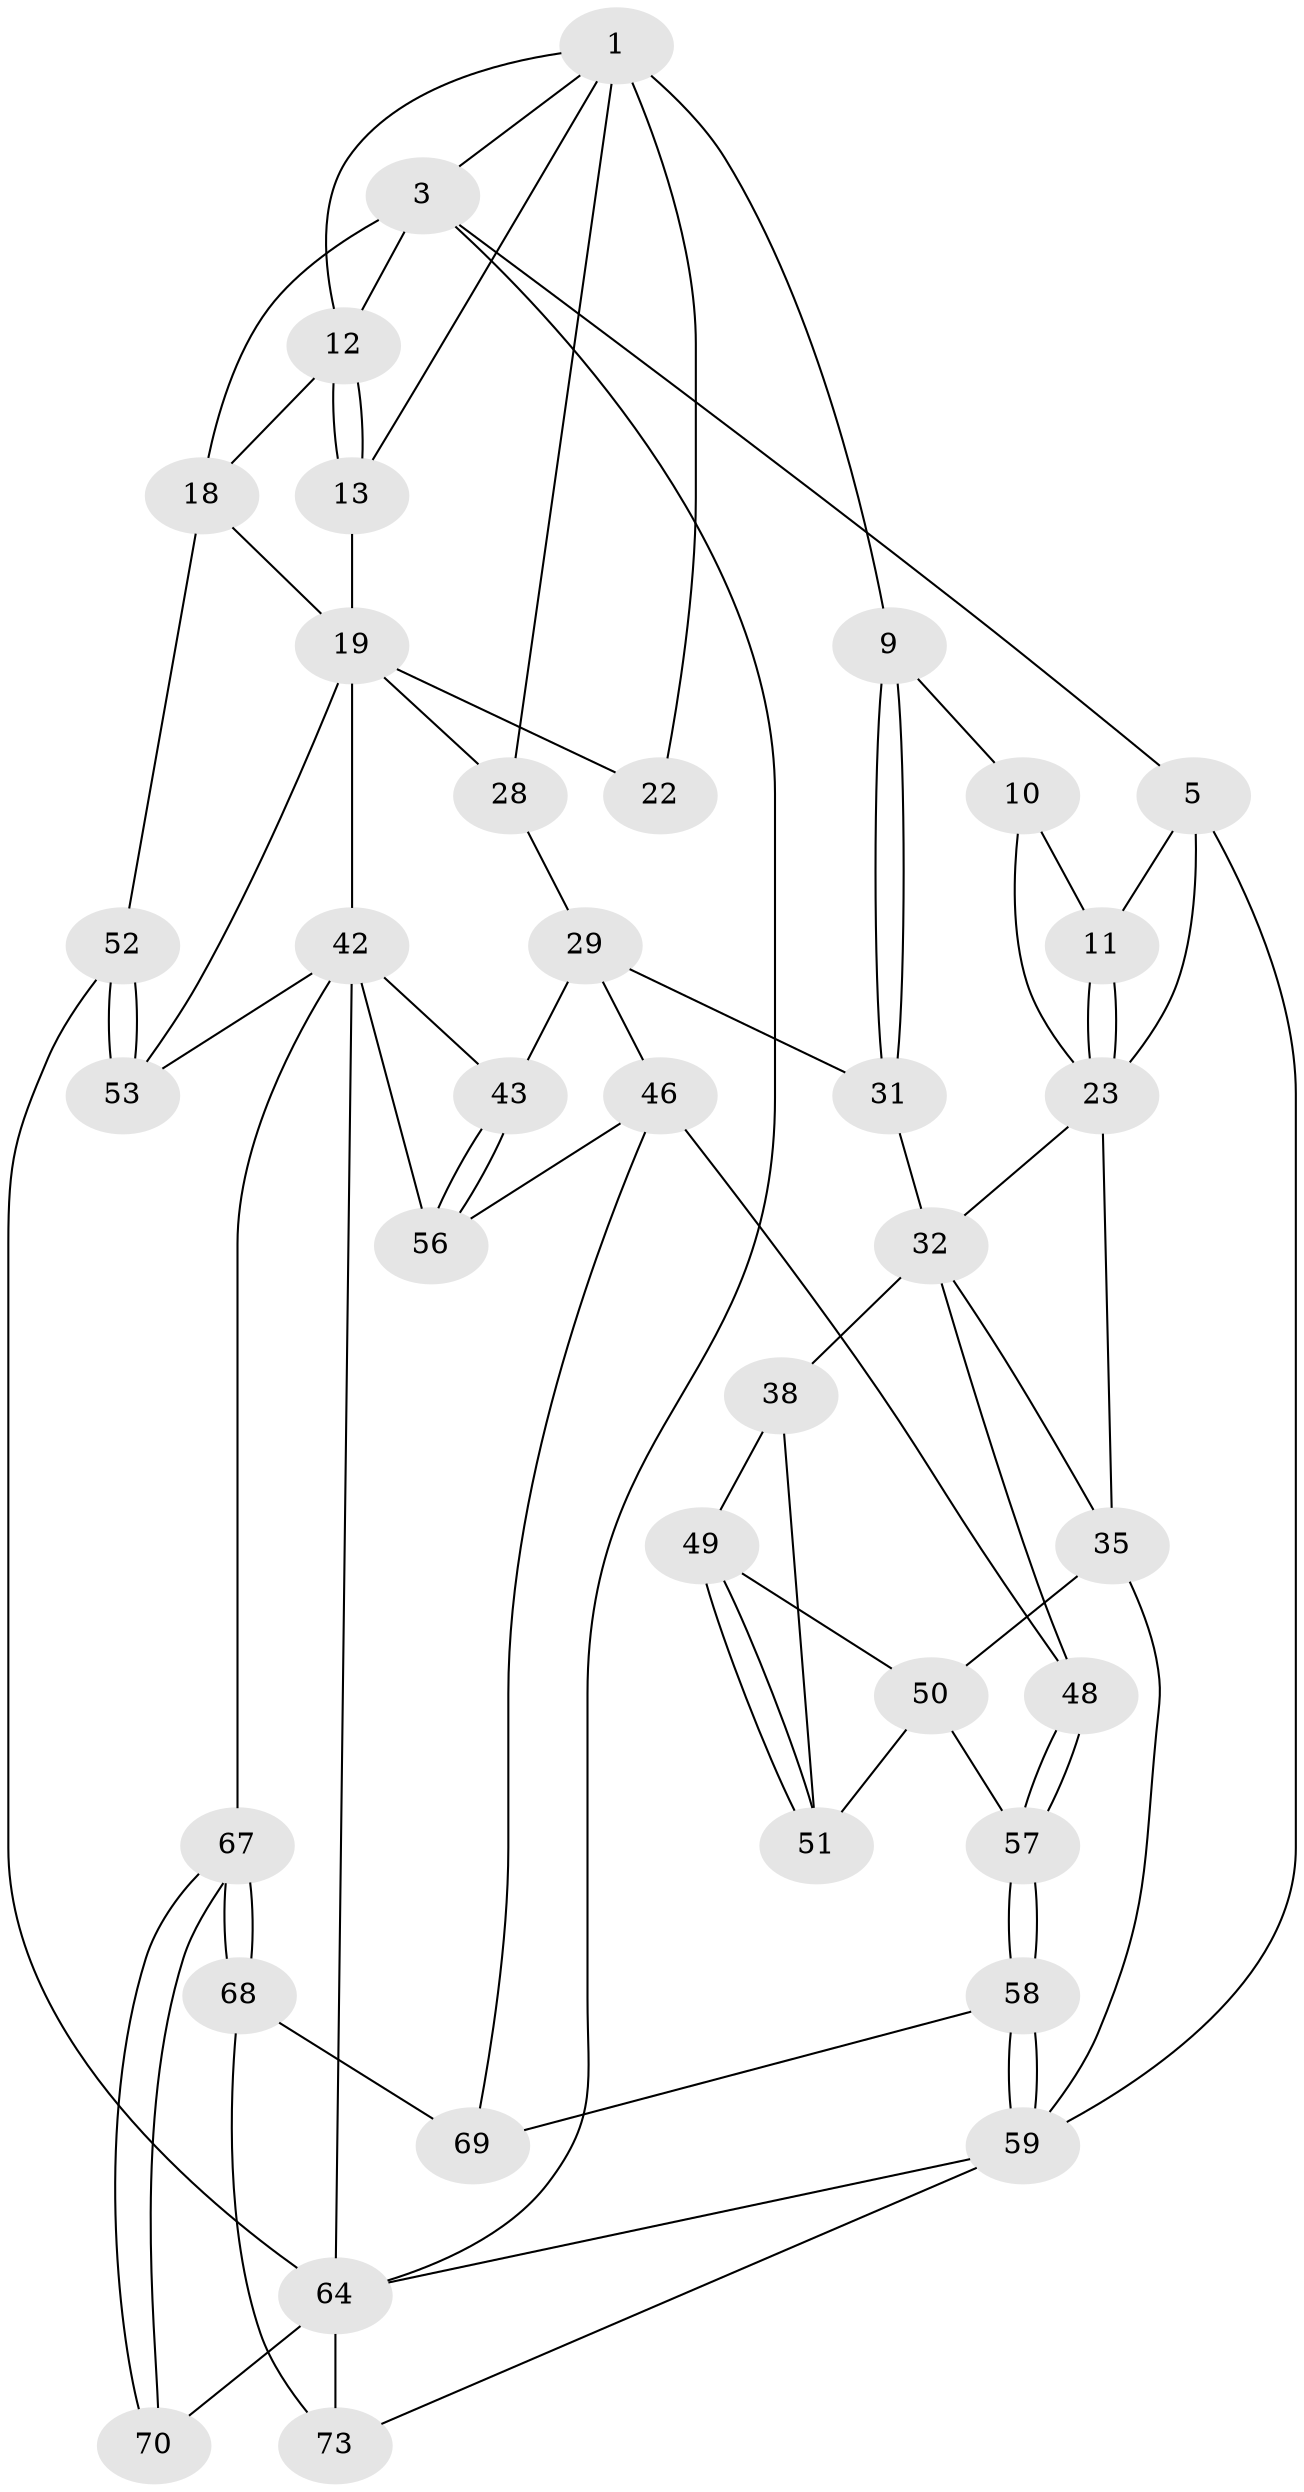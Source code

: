 // original degree distribution, {3: 0.02702702702702703, 4: 0.25675675675675674, 6: 0.22972972972972974, 5: 0.4864864864864865}
// Generated by graph-tools (version 1.1) at 2025/17/03/09/25 04:17:07]
// undirected, 37 vertices, 79 edges
graph export_dot {
graph [start="1"]
  node [color=gray90,style=filled];
  1 [pos="+0.6196865717117734+0",super="+2+7"];
  3 [pos="+1+0",super="+4"];
  5 [pos="+0+0",super="+6"];
  9 [pos="+0.48303823056176326+0.2260869868848726"];
  10 [pos="+0.36209117450352124+0.21655059113674396"];
  11 [pos="+0.30506210773248515+0.1795792955512386"];
  12 [pos="+0.8728868612789685+0.15532738183857359",super="+15"];
  13 [pos="+0.7774172572682411+0.22913398634328275",super="+17"];
  18 [pos="+1+0.22797050508206554",super="+26"];
  19 [pos="+0.8684413840882339+0.45910039884996967",super="+20"];
  22 [pos="+0.7464308695094765+0.3486621921818211"];
  23 [pos="+0+0.21677629338078463",super="+24+27"];
  28 [pos="+0.7374982061037904+0.4631082111974163"];
  29 [pos="+0.689917831651195+0.4896504988372429",super="+44+30"];
  31 [pos="+0.4717212769080925+0.39415956884296255"];
  32 [pos="+0.36867941872788396+0.48396594087988287",super="+37+33"];
  35 [pos="+0+0.5399020247043625",super="+36"];
  38 [pos="+0.31677732430789185+0.5835393441782736",super="+39"];
  42 [pos="+0.7545095172922094+0.6499691626265082",super="+60"];
  43 [pos="+0.6898727684749727+0.6289487476014542"];
  46 [pos="+0.5014043061984911+0.6823893223888013",super="+47"];
  48 [pos="+0.4071664414642272+0.6647147237453671"];
  49 [pos="+0.12448687584296757+0.578177989121059"];
  50 [pos="+0.06959519085877297+0.5743113646433646",super="+55"];
  51 [pos="+0.19361759048474977+0.656292284492124",super="+54"];
  52 [pos="+1+0.6060638909071306"];
  53 [pos="+0.9742499072453298+0.6497669620394313"];
  56 [pos="+0.598857360060053+0.6878636482530894"];
  57 [pos="+0.18521601802169985+0.7759081117847629"];
  58 [pos="+0.14559692902321567+0.8647827553768171"];
  59 [pos="+0+1",super="+63"];
  64 [pos="+1+1",super="+74+65"];
  67 [pos="+0.6811485186036026+0.9061715276896293"];
  68 [pos="+0.49673475318740185+0.8003082663592603",super="+72"];
  69 [pos="+0.48515381291049686+0.775667838405605",super="+71"];
  70 [pos="+0.7173900003692214+1"];
  73 [pos="+0.41821617059492877+1"];
  1 -- 3;
  1 -- 12;
  1 -- 22 [weight=2];
  1 -- 9;
  1 -- 28;
  1 -- 13;
  3 -- 64;
  3 -- 18;
  3 -- 5;
  3 -- 12;
  5 -- 11;
  5 -- 59;
  5 -- 23;
  9 -- 10;
  9 -- 31;
  9 -- 31;
  10 -- 11;
  10 -- 23;
  11 -- 23;
  11 -- 23;
  12 -- 13 [weight=2];
  12 -- 13;
  12 -- 18;
  13 -- 19;
  18 -- 19;
  18 -- 52;
  19 -- 53;
  19 -- 22;
  19 -- 42;
  19 -- 28;
  23 -- 35;
  23 -- 32;
  28 -- 29;
  29 -- 46;
  29 -- 43;
  29 -- 31;
  31 -- 32;
  32 -- 48;
  32 -- 38 [weight=2];
  32 -- 35;
  35 -- 50;
  35 -- 59;
  38 -- 51 [weight=2];
  38 -- 49;
  42 -- 43;
  42 -- 67;
  42 -- 53;
  42 -- 56;
  42 -- 64;
  43 -- 56;
  43 -- 56;
  46 -- 56;
  46 -- 48;
  46 -- 69;
  48 -- 57;
  48 -- 57;
  49 -- 50;
  49 -- 51;
  49 -- 51;
  50 -- 57;
  50 -- 51;
  52 -- 53;
  52 -- 53;
  52 -- 64;
  57 -- 58;
  57 -- 58;
  58 -- 59;
  58 -- 59;
  58 -- 69;
  59 -- 64;
  59 -- 73;
  64 -- 73;
  64 -- 70 [weight=2];
  67 -- 68;
  67 -- 68;
  67 -- 70;
  67 -- 70;
  68 -- 69 [weight=2];
  68 -- 73;
}
